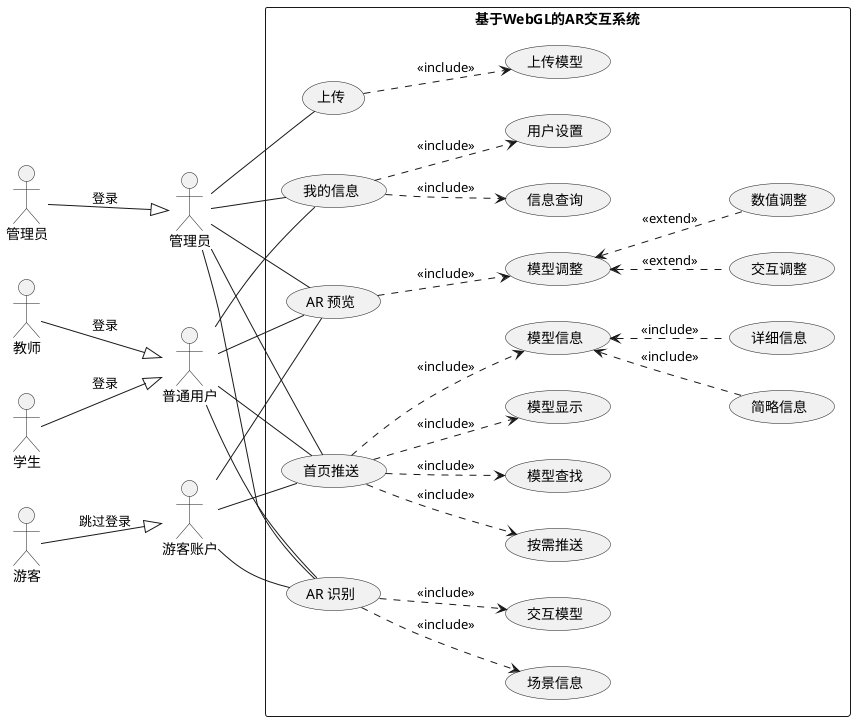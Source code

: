 @startuml
    left to right direction
    :学生: as student
    :管理员: as admin
    :游客: as visitor
    :教师: as teacher
    :管理员: as adminAccount
    :普通用户: as commonAccount
    :游客账户: as visitorAccount

    rectangle 基于WebGL的AR交互系统{
        (首页推送) as home
        (AR 预览) as preview
        (AR 识别) as identify
        (我的信息) as my
        (上传) as update

            home ..> (按需推送):<<include>>
            home ..> (模型查找):<<include>>
            home ..> (模型显示):<<include>>
            home ..> (模型信息):<<include>>

            (模型信息) <.. (简略信息):<<include>>
            (模型信息) <.. (详细信息):<<include>>

            preview ..> (模型调整):<<include>>

            (模型调整) <.. (交互调整):<<extend>>
            (模型调整) <.. (数值调整):<<extend>>

            identify ..> (交互模型):<<include>>
            identify ..> (场景信息):<<include>>

            my ..> (信息查询):<<include>>
            my ..> (用户设置):<<include>>

          update ..> (上传模型):<<include>>

    }

    student --|> commonAccount:"登录"
    teacher --|> commonAccount:"登录"
    admin --|> adminAccount:"登录"
    visitor --|> visitorAccount:"跳过登录"

    adminAccount -- home
    adminAccount -- preview
    adminAccount -- identify
    adminAccount -- update
    adminAccount -- my

    commonAccount -- home
    commonAccount -- my
    commonAccount -- preview
    commonAccount -- identify

    visitorAccount -- home
    visitorAccount -- preview
    visitorAccount -- identify
@enduml